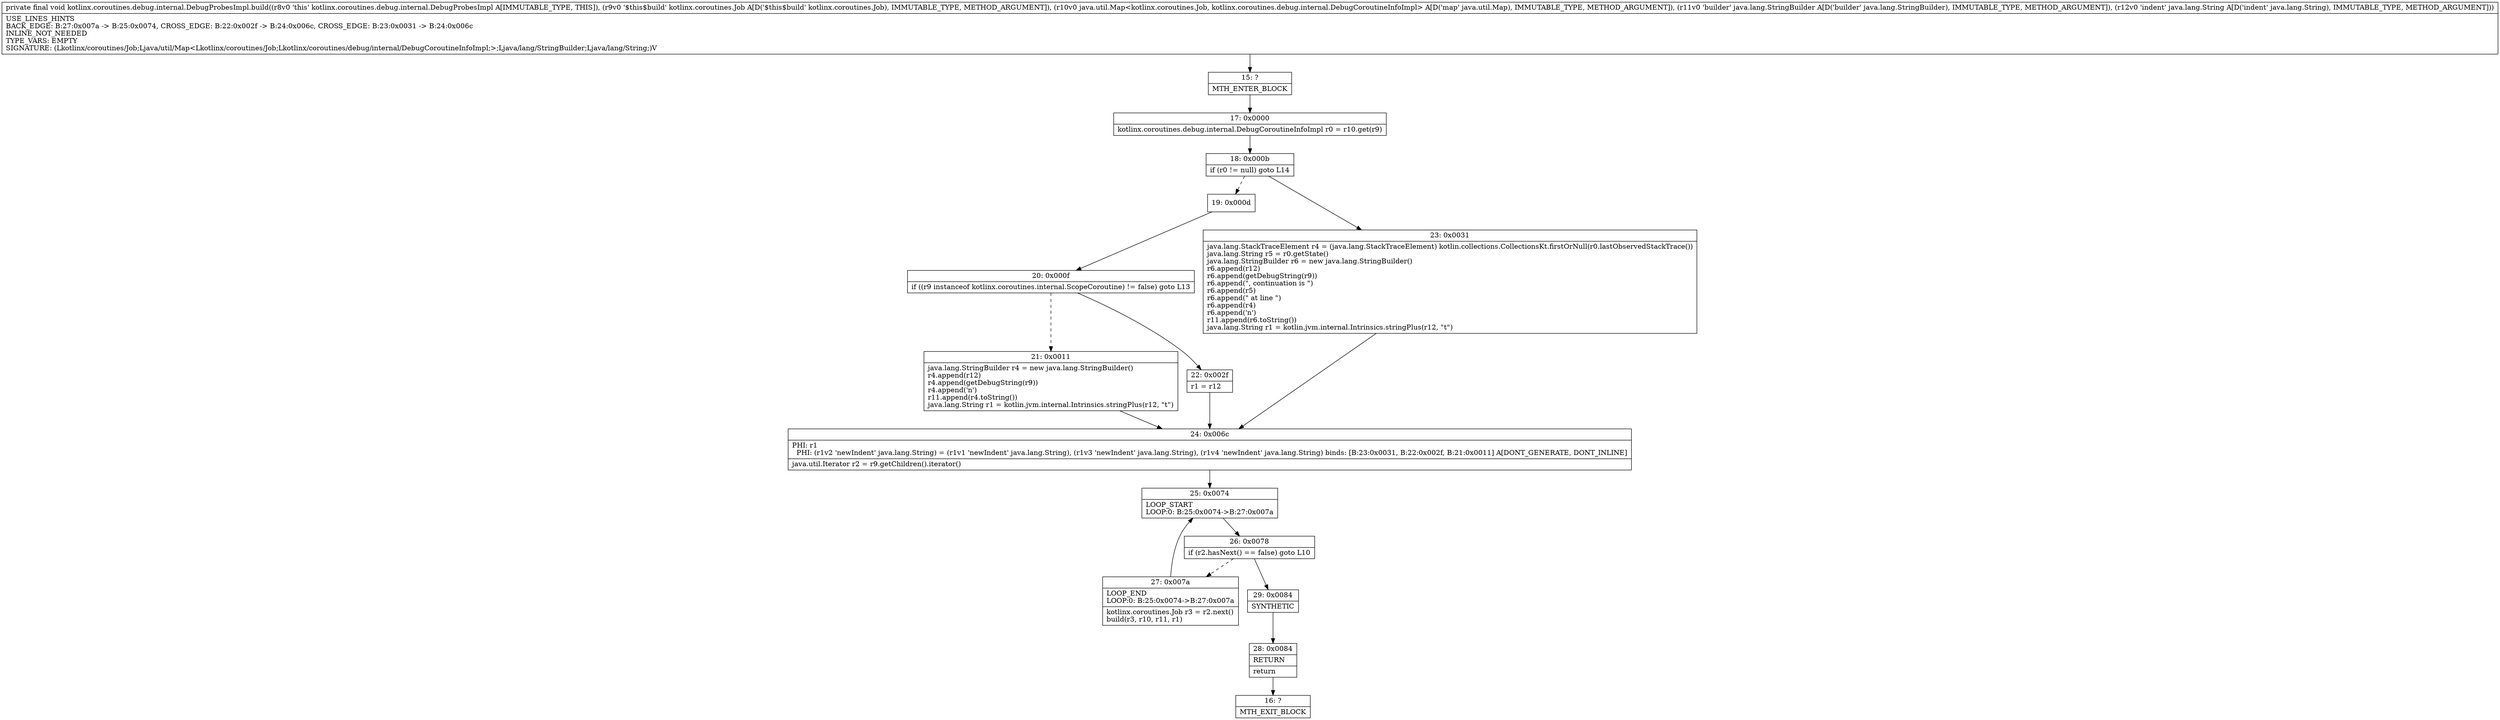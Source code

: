 digraph "CFG forkotlinx.coroutines.debug.internal.DebugProbesImpl.build(Lkotlinx\/coroutines\/Job;Ljava\/util\/Map;Ljava\/lang\/StringBuilder;Ljava\/lang\/String;)V" {
Node_15 [shape=record,label="{15\:\ ?|MTH_ENTER_BLOCK\l}"];
Node_17 [shape=record,label="{17\:\ 0x0000|kotlinx.coroutines.debug.internal.DebugCoroutineInfoImpl r0 = r10.get(r9)\l}"];
Node_18 [shape=record,label="{18\:\ 0x000b|if (r0 != null) goto L14\l}"];
Node_19 [shape=record,label="{19\:\ 0x000d}"];
Node_20 [shape=record,label="{20\:\ 0x000f|if ((r9 instanceof kotlinx.coroutines.internal.ScopeCoroutine) != false) goto L13\l}"];
Node_21 [shape=record,label="{21\:\ 0x0011|java.lang.StringBuilder r4 = new java.lang.StringBuilder()\lr4.append(r12)\lr4.append(getDebugString(r9))\lr4.append('n')\lr11.append(r4.toString())\ljava.lang.String r1 = kotlin.jvm.internal.Intrinsics.stringPlus(r12, \"t\")\l}"];
Node_24 [shape=record,label="{24\:\ 0x006c|PHI: r1 \l  PHI: (r1v2 'newIndent' java.lang.String) = (r1v1 'newIndent' java.lang.String), (r1v3 'newIndent' java.lang.String), (r1v4 'newIndent' java.lang.String) binds: [B:23:0x0031, B:22:0x002f, B:21:0x0011] A[DONT_GENERATE, DONT_INLINE]\l|java.util.Iterator r2 = r9.getChildren().iterator()\l}"];
Node_25 [shape=record,label="{25\:\ 0x0074|LOOP_START\lLOOP:0: B:25:0x0074\-\>B:27:0x007a\l}"];
Node_26 [shape=record,label="{26\:\ 0x0078|if (r2.hasNext() == false) goto L10\l}"];
Node_27 [shape=record,label="{27\:\ 0x007a|LOOP_END\lLOOP:0: B:25:0x0074\-\>B:27:0x007a\l|kotlinx.coroutines.Job r3 = r2.next()\lbuild(r3, r10, r11, r1)\l}"];
Node_29 [shape=record,label="{29\:\ 0x0084|SYNTHETIC\l}"];
Node_28 [shape=record,label="{28\:\ 0x0084|RETURN\l|return\l}"];
Node_16 [shape=record,label="{16\:\ ?|MTH_EXIT_BLOCK\l}"];
Node_22 [shape=record,label="{22\:\ 0x002f|r1 = r12\l}"];
Node_23 [shape=record,label="{23\:\ 0x0031|java.lang.StackTraceElement r4 = (java.lang.StackTraceElement) kotlin.collections.CollectionsKt.firstOrNull(r0.lastObservedStackTrace())\ljava.lang.String r5 = r0.getState()\ljava.lang.StringBuilder r6 = new java.lang.StringBuilder()\lr6.append(r12)\lr6.append(getDebugString(r9))\lr6.append(\", continuation is \")\lr6.append(r5)\lr6.append(\" at line \")\lr6.append(r4)\lr6.append('n')\lr11.append(r6.toString())\ljava.lang.String r1 = kotlin.jvm.internal.Intrinsics.stringPlus(r12, \"t\")\l}"];
MethodNode[shape=record,label="{private final void kotlinx.coroutines.debug.internal.DebugProbesImpl.build((r8v0 'this' kotlinx.coroutines.debug.internal.DebugProbesImpl A[IMMUTABLE_TYPE, THIS]), (r9v0 '$this$build' kotlinx.coroutines.Job A[D('$this$build' kotlinx.coroutines.Job), IMMUTABLE_TYPE, METHOD_ARGUMENT]), (r10v0 java.util.Map\<kotlinx.coroutines.Job, kotlinx.coroutines.debug.internal.DebugCoroutineInfoImpl\> A[D('map' java.util.Map), IMMUTABLE_TYPE, METHOD_ARGUMENT]), (r11v0 'builder' java.lang.StringBuilder A[D('builder' java.lang.StringBuilder), IMMUTABLE_TYPE, METHOD_ARGUMENT]), (r12v0 'indent' java.lang.String A[D('indent' java.lang.String), IMMUTABLE_TYPE, METHOD_ARGUMENT]))  | USE_LINES_HINTS\lBACK_EDGE: B:27:0x007a \-\> B:25:0x0074, CROSS_EDGE: B:22:0x002f \-\> B:24:0x006c, CROSS_EDGE: B:23:0x0031 \-\> B:24:0x006c\lINLINE_NOT_NEEDED\lTYPE_VARS: EMPTY\lSIGNATURE: (Lkotlinx\/coroutines\/Job;Ljava\/util\/Map\<Lkotlinx\/coroutines\/Job;Lkotlinx\/coroutines\/debug\/internal\/DebugCoroutineInfoImpl;\>;Ljava\/lang\/StringBuilder;Ljava\/lang\/String;)V\l}"];
MethodNode -> Node_15;Node_15 -> Node_17;
Node_17 -> Node_18;
Node_18 -> Node_19[style=dashed];
Node_18 -> Node_23;
Node_19 -> Node_20;
Node_20 -> Node_21[style=dashed];
Node_20 -> Node_22;
Node_21 -> Node_24;
Node_24 -> Node_25;
Node_25 -> Node_26;
Node_26 -> Node_27[style=dashed];
Node_26 -> Node_29;
Node_27 -> Node_25;
Node_29 -> Node_28;
Node_28 -> Node_16;
Node_22 -> Node_24;
Node_23 -> Node_24;
}

